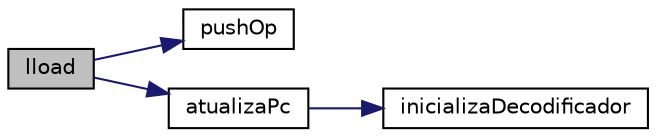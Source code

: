 digraph "lload"
{
 // INTERACTIVE_SVG=YES
  edge [fontname="Helvetica",fontsize="10",labelfontname="Helvetica",labelfontsize="10"];
  node [fontname="Helvetica",fontsize="10",shape=record];
  rankdir="LR";
  Node3234 [label="lload",height=0.2,width=0.4,color="black", fillcolor="grey75", style="filled", fontcolor="black"];
  Node3234 -> Node3235 [color="midnightblue",fontsize="10",style="solid",fontname="Helvetica"];
  Node3235 [label="pushOp",height=0.2,width=0.4,color="black", fillcolor="white", style="filled",URL="$frame_8c.html#a50993c39467516396b64a90eb81af0ba"];
  Node3234 -> Node3236 [color="midnightblue",fontsize="10",style="solid",fontname="Helvetica"];
  Node3236 [label="atualizaPc",height=0.2,width=0.4,color="black", fillcolor="white", style="filled",URL="$instrucao_8c.html#abcf4bbde1212f9bb0f2ee7a6ba5aec08"];
  Node3236 -> Node3237 [color="midnightblue",fontsize="10",style="solid",fontname="Helvetica"];
  Node3237 [label="inicializaDecodificador",height=0.2,width=0.4,color="black", fillcolor="white", style="filled",URL="$decodificador_8c.html#ac4ac4bcce3fed96b1a2657ceafda40bc"];
}
